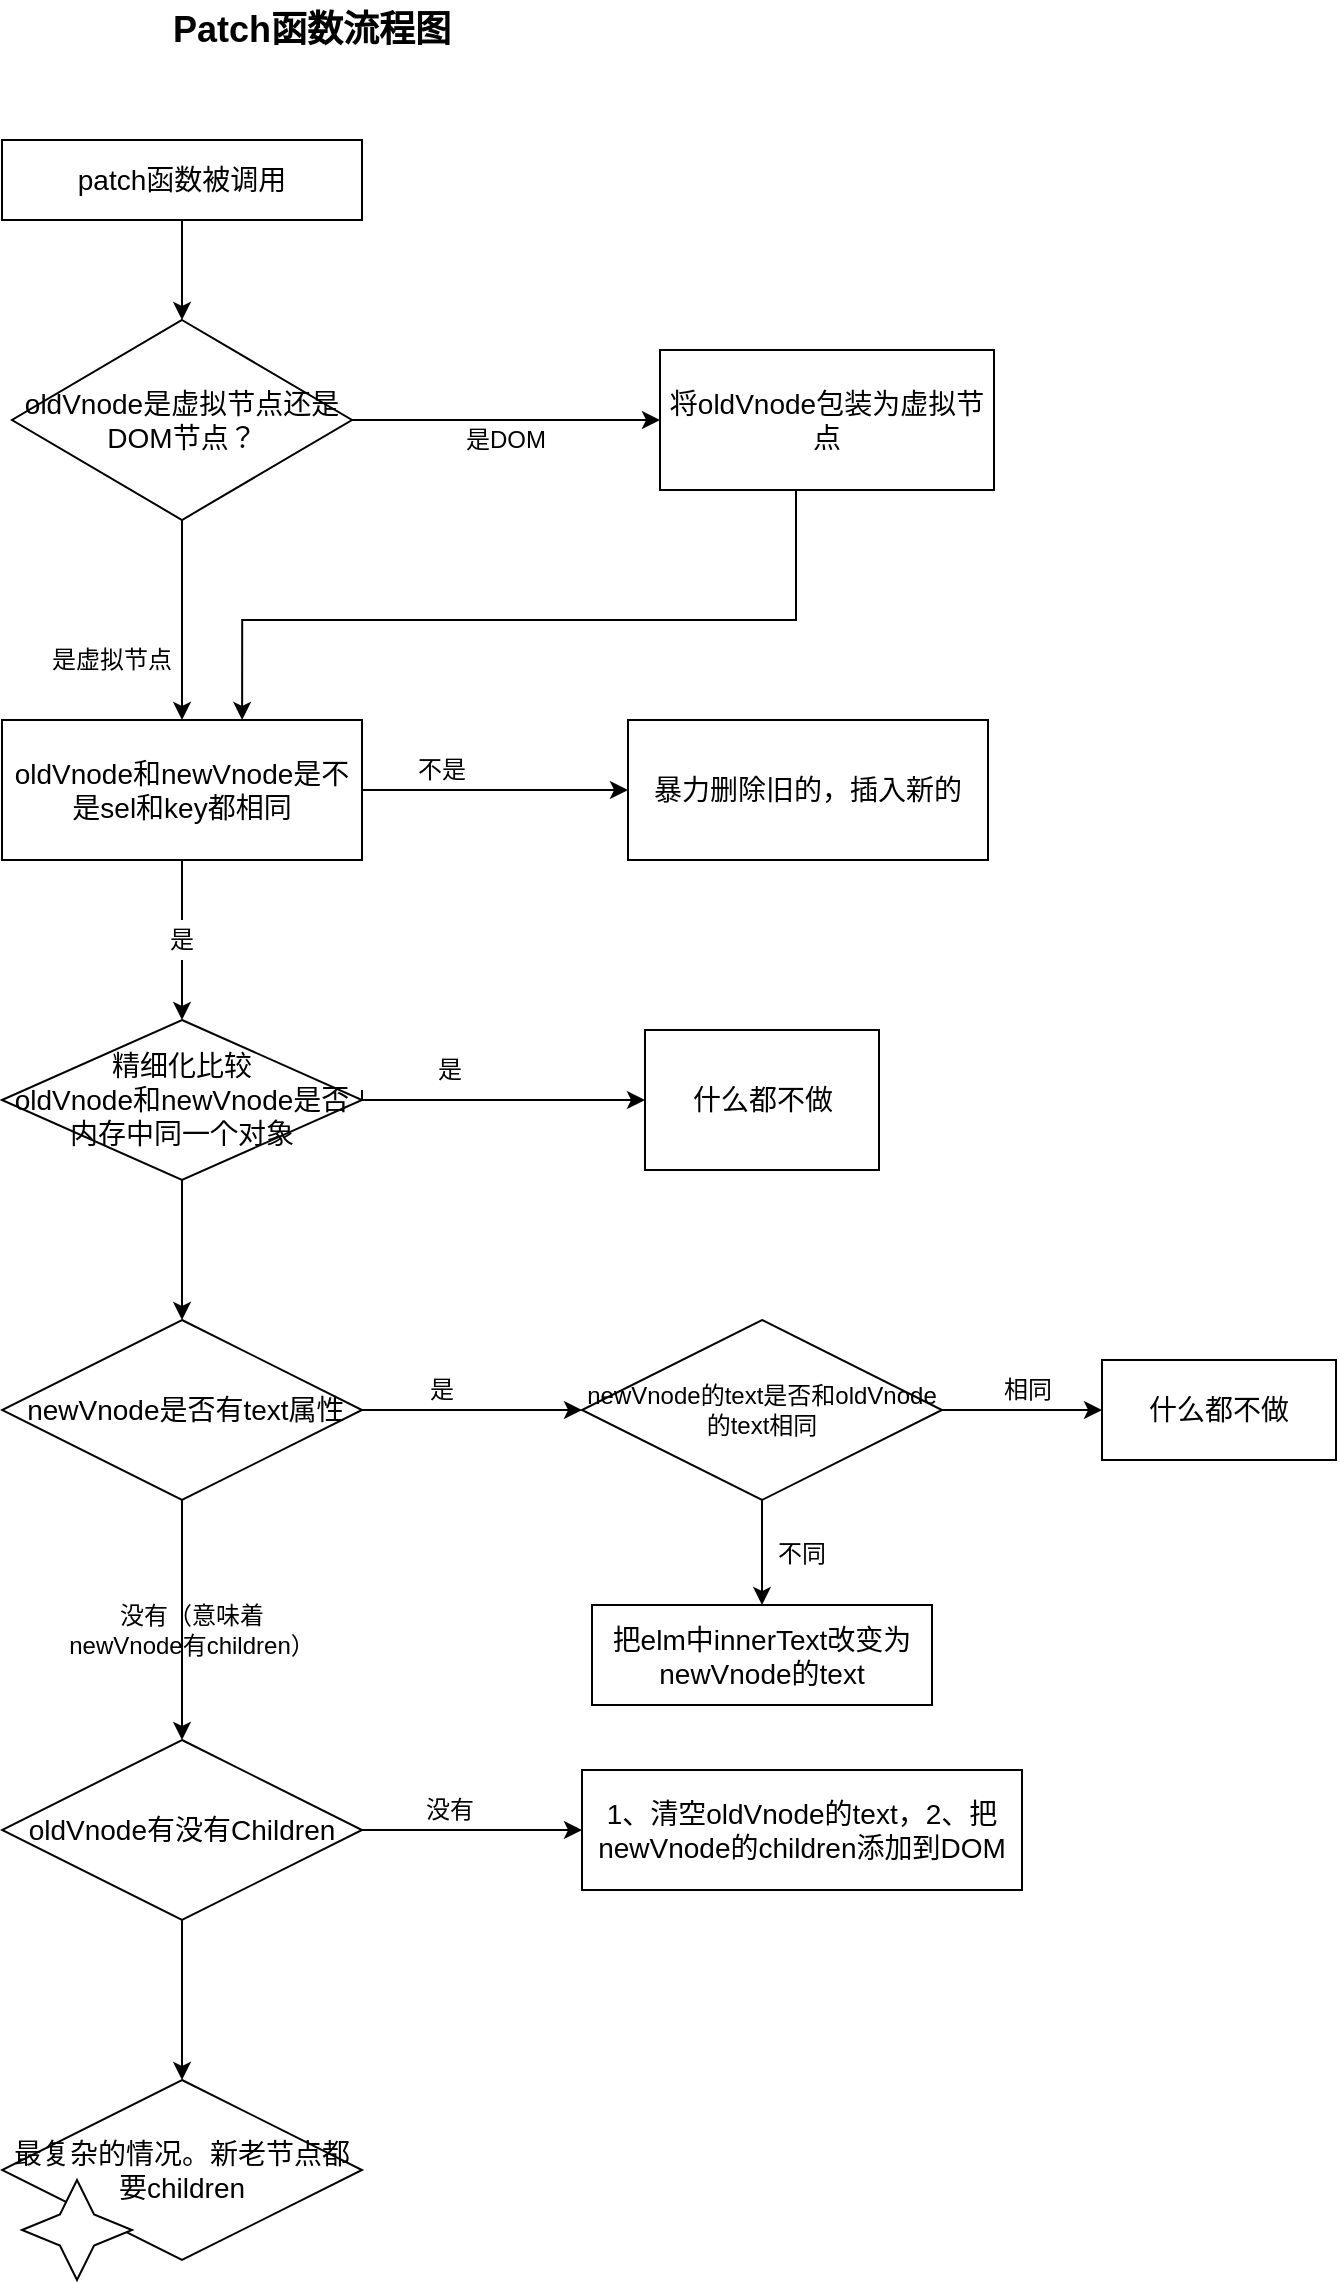 <mxfile version="12.2.4" pages="1"><diagram id="encPNvorypciIzs4JOr3" name="第 1 页"><mxGraphModel dx="1116" dy="765" grid="1" gridSize="10" guides="1" tooltips="1" connect="1" arrows="1" fold="1" page="1" pageScale="1" pageWidth="1169" pageHeight="1654" math="0" shadow="0"><root><mxCell id="0"/><mxCell id="1" parent="0"/><mxCell id="2" value="&lt;font style=&quot;font-size: 14px&quot;&gt;patch函数被调用&lt;/font&gt;" style="rounded=0;whiteSpace=wrap;html=1;" parent="1" vertex="1"><mxGeometry x="100" y="90" width="180" height="40" as="geometry"/></mxCell><mxCell id="3" value="" style="endArrow=classic;html=1;exitX=0.5;exitY=1;exitDx=0;exitDy=0;" parent="1" source="2" edge="1"><mxGeometry width="50" height="50" relative="1" as="geometry"><mxPoint x="160" y="180" as="sourcePoint"/><mxPoint x="190" y="180" as="targetPoint"/></mxGeometry></mxCell><mxCell id="4" value="&lt;font style=&quot;font-size: 14px&quot;&gt;oldVnode是虚拟节点还是DOM节点？&lt;/font&gt;" style="rhombus;whiteSpace=wrap;html=1;" parent="1" vertex="1"><mxGeometry x="105" y="180" width="170" height="100" as="geometry"/></mxCell><mxCell id="19" style="edgeStyle=orthogonalEdgeStyle;rounded=0;orthogonalLoop=1;jettySize=auto;html=1;entryX=0.667;entryY=0;entryDx=0;entryDy=0;entryPerimeter=0;" parent="1" source="5" target="13" edge="1"><mxGeometry relative="1" as="geometry"><Array as="points"><mxPoint x="497" y="330"/><mxPoint x="220" y="330"/></Array></mxGeometry></mxCell><mxCell id="5" value="&lt;font style=&quot;font-size: 14px&quot;&gt;将oldVnode包装为虚拟节点&lt;/font&gt;" style="rounded=0;whiteSpace=wrap;html=1;" parent="1" vertex="1"><mxGeometry x="429" y="195" width="167" height="70" as="geometry"/></mxCell><mxCell id="6" value="" style="endArrow=classic;html=1;entryX=0;entryY=0.5;entryDx=0;entryDy=0;" parent="1" source="4" target="5" edge="1"><mxGeometry width="50" height="50" relative="1" as="geometry"><mxPoint x="275" y="300" as="sourcePoint"/><mxPoint x="410" y="250" as="targetPoint"/><Array as="points"/></mxGeometry></mxCell><mxCell id="9" value="" style="endArrow=classic;html=1;entryX=0.5;entryY=0;entryDx=0;entryDy=0;" parent="1" source="4" target="13" edge="1"><mxGeometry width="50" height="50" relative="1" as="geometry"><mxPoint x="190" y="370" as="sourcePoint"/><mxPoint x="190" y="370" as="targetPoint"/></mxGeometry></mxCell><mxCell id="24" value="" style="edgeStyle=orthogonalEdgeStyle;rounded=0;orthogonalLoop=1;jettySize=auto;html=1;" parent="1" source="13" target="23" edge="1"><mxGeometry relative="1" as="geometry"/></mxCell><mxCell id="26" value="" style="edgeStyle=orthogonalEdgeStyle;rounded=0;orthogonalLoop=1;jettySize=auto;html=1;" parent="1" source="28" edge="1"><mxGeometry relative="1" as="geometry"><mxPoint x="190" y="530" as="targetPoint"/></mxGeometry></mxCell><mxCell id="13" value="&lt;font style=&quot;font-size: 14px&quot;&gt;oldVnode和newVnode是不是sel和key都相同&lt;/font&gt;" style="rounded=0;whiteSpace=wrap;html=1;" parent="1" vertex="1"><mxGeometry x="100" y="380" width="180" height="70" as="geometry"/></mxCell><mxCell id="33" value="" style="edgeStyle=orthogonalEdgeStyle;rounded=0;orthogonalLoop=1;jettySize=auto;html=1;" parent="1" target="32" edge="1"><mxGeometry relative="1" as="geometry"><mxPoint x="280" y="565" as="sourcePoint"/><Array as="points"><mxPoint x="280" y="570"/></Array></mxGeometry></mxCell><mxCell id="36" value="" style="edgeStyle=orthogonalEdgeStyle;rounded=0;orthogonalLoop=1;jettySize=auto;html=1;" parent="1" edge="1"><mxGeometry relative="1" as="geometry"><mxPoint x="190" y="600" as="sourcePoint"/><mxPoint x="190" y="680" as="targetPoint"/></mxGeometry></mxCell><mxCell id="32" value="&lt;font style=&quot;font-size: 14px&quot;&gt;什么都不做&lt;br&gt;&lt;/font&gt;" style="rounded=0;whiteSpace=wrap;html=1;" parent="1" vertex="1"><mxGeometry x="421.5" y="535" width="117" height="70" as="geometry"/></mxCell><mxCell id="23" value="&lt;font style=&quot;font-size: 14px&quot;&gt;暴力删除旧的，插入新的&lt;/font&gt;" style="rounded=0;whiteSpace=wrap;html=1;" parent="1" vertex="1"><mxGeometry x="413" y="380" width="180" height="70" as="geometry"/></mxCell><mxCell id="21" value="是虚拟节点" style="text;html=1;strokeColor=none;fillColor=none;align=center;verticalAlign=middle;whiteSpace=wrap;rounded=0;" parent="1" vertex="1"><mxGeometry x="110" y="340" width="90" height="20" as="geometry"/></mxCell><mxCell id="22" value="是DOM" style="text;html=1;strokeColor=none;fillColor=none;align=center;verticalAlign=middle;whiteSpace=wrap;rounded=0;" parent="1" vertex="1"><mxGeometry x="324" y="230" width="56" height="20" as="geometry"/></mxCell><mxCell id="27" value="不是" style="text;html=1;strokeColor=none;fillColor=none;align=center;verticalAlign=middle;whiteSpace=wrap;rounded=0;" parent="1" vertex="1"><mxGeometry x="300" y="395" width="40" height="20" as="geometry"/></mxCell><mxCell id="28" value="是" style="text;html=1;strokeColor=none;fillColor=none;align=center;verticalAlign=middle;whiteSpace=wrap;rounded=0;" parent="1" vertex="1"><mxGeometry x="170" y="480" width="40" height="20" as="geometry"/></mxCell><mxCell id="30" value="" style="edgeStyle=orthogonalEdgeStyle;rounded=0;orthogonalLoop=1;jettySize=auto;html=1;endArrow=none;endFill=0;" parent="1" source="13" target="28" edge="1"><mxGeometry relative="1" as="geometry"><mxPoint x="190" y="450" as="sourcePoint"/><mxPoint x="190" y="530" as="targetPoint"/></mxGeometry></mxCell><mxCell id="31" value="&lt;b&gt;&lt;font style=&quot;font-size: 18px&quot;&gt;Patch函数流程图&lt;/font&gt;&lt;/b&gt;" style="text;html=1;strokeColor=none;fillColor=none;align=center;verticalAlign=middle;whiteSpace=wrap;rounded=0;" parent="1" vertex="1"><mxGeometry x="100" y="20" width="310" height="30" as="geometry"/></mxCell><mxCell id="34" value="是" style="text;html=1;strokeColor=none;fillColor=none;align=center;verticalAlign=middle;whiteSpace=wrap;rounded=0;" parent="1" vertex="1"><mxGeometry x="304" y="545" width="40" height="20" as="geometry"/></mxCell><mxCell id="37" value="&lt;span style=&quot;font-size: 14px ; white-space: normal&quot;&gt;精细化比较&lt;/span&gt;&lt;br style=&quot;font-size: 14px ; white-space: normal&quot;&gt;&lt;span style=&quot;font-size: 14px ; white-space: normal&quot;&gt;oldVnode和newVnode是否内存中同一个对象&lt;/span&gt;" style="rhombus;whiteSpace=wrap;html=1;" parent="1" vertex="1"><mxGeometry x="100" y="530" width="180" height="80" as="geometry"/></mxCell><mxCell id="40" value="" style="edgeStyle=orthogonalEdgeStyle;rounded=0;orthogonalLoop=1;jettySize=auto;html=1;" parent="1" source="38" target="39" edge="1"><mxGeometry relative="1" as="geometry"/></mxCell><mxCell id="50" value="" style="edgeStyle=orthogonalEdgeStyle;rounded=0;orthogonalLoop=1;jettySize=auto;html=1;" parent="1" source="38" target="49" edge="1"><mxGeometry relative="1" as="geometry"/></mxCell><mxCell id="38" value="&lt;span style=&quot;font-size: 14px ; white-space: normal&quot;&gt;&amp;nbsp;newVnode是否有text属性&lt;/span&gt;" style="rhombus;whiteSpace=wrap;html=1;" parent="1" vertex="1"><mxGeometry x="100" y="680" width="180" height="90" as="geometry"/></mxCell><mxCell id="53" value="" style="edgeStyle=orthogonalEdgeStyle;rounded=0;orthogonalLoop=1;jettySize=auto;html=1;entryX=0;entryY=0.5;entryDx=0;entryDy=0;" parent="1" source="49" target="54" edge="1"><mxGeometry relative="1" as="geometry"><mxPoint x="360" y="935" as="targetPoint"/></mxGeometry></mxCell><mxCell id="62" value="" style="edgeStyle=orthogonalEdgeStyle;rounded=0;orthogonalLoop=1;jettySize=auto;html=1;" parent="1" source="49" target="61" edge="1"><mxGeometry relative="1" as="geometry"/></mxCell><mxCell id="49" value="&lt;span style=&quot;font-size: 14px ; white-space: normal&quot;&gt;oldVnode有没有Children&lt;/span&gt;" style="rhombus;whiteSpace=wrap;html=1;" parent="1" vertex="1"><mxGeometry x="100" y="890" width="180" height="90" as="geometry"/></mxCell><mxCell id="61" value="&lt;span style=&quot;font-size: 14px ; white-space: normal&quot;&gt;最复杂的情况。新老节点都要children&lt;/span&gt;" style="rhombus;whiteSpace=wrap;html=1;" parent="1" vertex="1"><mxGeometry x="100" y="1060" width="180" height="90" as="geometry"/></mxCell><mxCell id="45" value="" style="edgeStyle=orthogonalEdgeStyle;rounded=0;orthogonalLoop=1;jettySize=auto;html=1;entryX=0.5;entryY=0;entryDx=0;entryDy=0;" parent="1" source="39" target="46" edge="1"><mxGeometry relative="1" as="geometry"><mxPoint x="480" y="820" as="targetPoint"/><Array as="points"><mxPoint x="480" y="820"/></Array></mxGeometry></mxCell><mxCell id="58" value="" style="edgeStyle=orthogonalEdgeStyle;rounded=0;orthogonalLoop=1;jettySize=auto;html=1;" parent="1" source="39" edge="1"><mxGeometry relative="1" as="geometry"><mxPoint x="650" y="725" as="targetPoint"/></mxGeometry></mxCell><mxCell id="39" value="newVnode的text是否和oldVnode的text相同" style="rhombus;whiteSpace=wrap;html=1;" parent="1" vertex="1"><mxGeometry x="390" y="680" width="180" height="90" as="geometry"/></mxCell><mxCell id="41" value="是" style="text;html=1;strokeColor=none;fillColor=none;align=center;verticalAlign=middle;whiteSpace=wrap;rounded=0;" parent="1" vertex="1"><mxGeometry x="300" y="705" width="40" height="20" as="geometry"/></mxCell><mxCell id="43" value="相同" style="text;html=1;strokeColor=none;fillColor=none;align=center;verticalAlign=middle;whiteSpace=wrap;rounded=0;" parent="1" vertex="1"><mxGeometry x="593" y="705" width="40" height="20" as="geometry"/></mxCell><mxCell id="46" value="&lt;font style=&quot;font-size: 14px&quot;&gt;把elm中innerText改变为newVnode的text&lt;/font&gt;" style="rounded=0;whiteSpace=wrap;html=1;" parent="1" vertex="1"><mxGeometry x="395" y="822.5" width="170" height="50" as="geometry"/></mxCell><mxCell id="47" value="不同" style="text;html=1;strokeColor=none;fillColor=none;align=center;verticalAlign=middle;whiteSpace=wrap;rounded=0;" parent="1" vertex="1"><mxGeometry x="480" y="786.5" width="40" height="20" as="geometry"/></mxCell><mxCell id="48" value="&lt;font style=&quot;font-size: 14px&quot;&gt;什么都不做&lt;br&gt;&lt;/font&gt;" style="rounded=0;whiteSpace=wrap;html=1;" parent="1" vertex="1"><mxGeometry x="650" y="700" width="117" height="50" as="geometry"/></mxCell><mxCell id="51" value="没有（意味着newVnode有children）" style="text;html=1;strokeColor=none;fillColor=none;align=center;verticalAlign=middle;whiteSpace=wrap;rounded=0;" parent="1" vertex="1"><mxGeometry x="130" y="820" width="130" height="30" as="geometry"/></mxCell><mxCell id="54" value="&lt;font style=&quot;font-size: 14px&quot;&gt;1、清空oldVnode的text，2、把newVnode的children添加到DOM&lt;/font&gt;" style="rounded=0;whiteSpace=wrap;html=1;" parent="1" vertex="1"><mxGeometry x="390" y="905" width="220" height="60" as="geometry"/></mxCell><mxCell id="59" value="没有" style="text;html=1;strokeColor=none;fillColor=none;align=center;verticalAlign=middle;whiteSpace=wrap;rounded=0;" parent="1" vertex="1"><mxGeometry x="304" y="915" width="40" height="20" as="geometry"/></mxCell><mxCell id="64" value="" style="verticalLabelPosition=bottom;verticalAlign=top;html=1;shape=mxgraph.basic.4_point_star_2;dx=0.69;" parent="1" vertex="1"><mxGeometry x="110" y="1110" width="55" height="50" as="geometry"/></mxCell></root></mxGraphModel></diagram></mxfile>